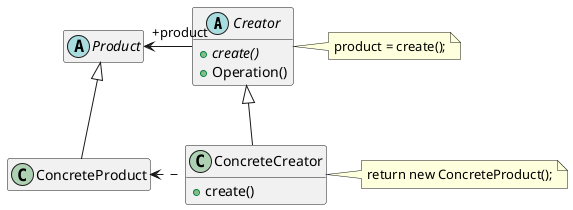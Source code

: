 @startuml

'-----------------------------------
' UML concepts illustrated
' JMB 2014
'-----------------------------------

'hide circle
hide empty members
hide empty methods


abstract class c as "Creator" {
}
note right: product = create();

abstract class p as "Product"

c : {abstract} +create()
c : +Operation()

class ConcreteCreator {
	+create()
}
note right: return new ConcreteProduct();

p <|-- ConcreteProduct
c <|-- ConcreteCreator

p "+product" <- c
ConcreteProduct <. ConcreteCreator

@enduml
